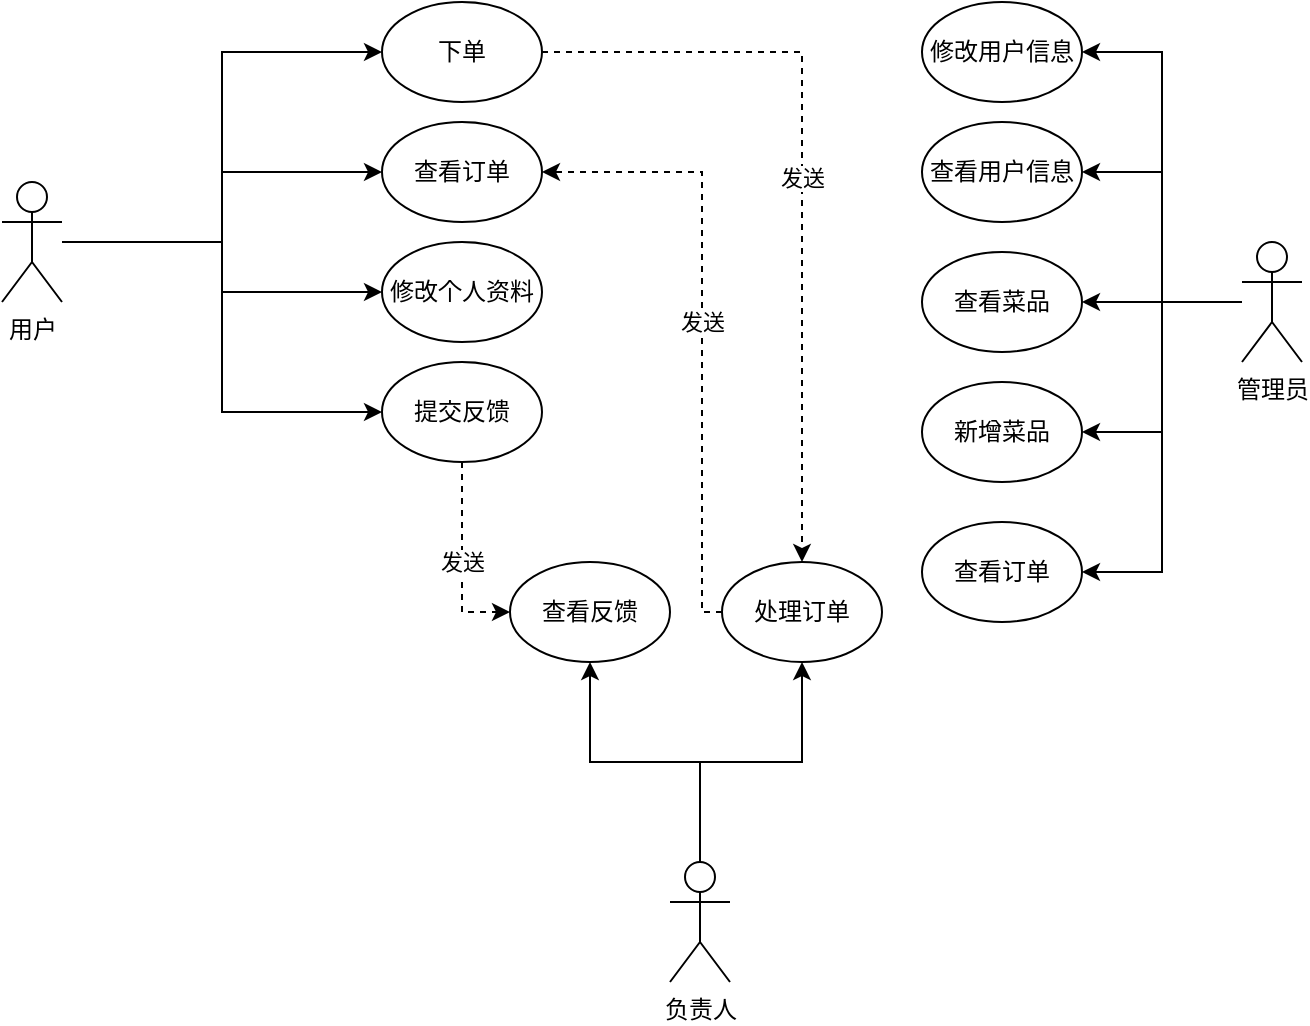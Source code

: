 <mxfile version="19.0.3" type="device"><diagram id="lEYHq-2HZvJCG2MAwYfX" name="第 1 页"><mxGraphModel dx="1102" dy="857" grid="1" gridSize="10" guides="1" tooltips="1" connect="1" arrows="1" fold="1" page="1" pageScale="1" pageWidth="827" pageHeight="1169" math="0" shadow="0"><root><mxCell id="0"/><mxCell id="1" parent="0"/><mxCell id="w3t5led9xNgpY7Vy6z9q-12" style="edgeStyle=orthogonalEdgeStyle;rounded=0;orthogonalLoop=1;jettySize=auto;html=1;entryX=0;entryY=0.5;entryDx=0;entryDy=0;" edge="1" parent="1" source="w3t5led9xNgpY7Vy6z9q-1" target="w3t5led9xNgpY7Vy6z9q-6"><mxGeometry relative="1" as="geometry"/></mxCell><mxCell id="w3t5led9xNgpY7Vy6z9q-14" style="edgeStyle=orthogonalEdgeStyle;rounded=0;orthogonalLoop=1;jettySize=auto;html=1;entryX=0;entryY=0.5;entryDx=0;entryDy=0;" edge="1" parent="1" source="w3t5led9xNgpY7Vy6z9q-1" target="w3t5led9xNgpY7Vy6z9q-8"><mxGeometry relative="1" as="geometry"/></mxCell><mxCell id="w3t5led9xNgpY7Vy6z9q-15" style="edgeStyle=orthogonalEdgeStyle;rounded=0;orthogonalLoop=1;jettySize=auto;html=1;entryX=0;entryY=0.5;entryDx=0;entryDy=0;" edge="1" parent="1" source="w3t5led9xNgpY7Vy6z9q-1" target="w3t5led9xNgpY7Vy6z9q-9"><mxGeometry relative="1" as="geometry"/></mxCell><mxCell id="w3t5led9xNgpY7Vy6z9q-36" style="edgeStyle=orthogonalEdgeStyle;rounded=0;orthogonalLoop=1;jettySize=auto;html=1;entryX=0;entryY=0.5;entryDx=0;entryDy=0;" edge="1" parent="1" source="w3t5led9xNgpY7Vy6z9q-1" target="w3t5led9xNgpY7Vy6z9q-7"><mxGeometry relative="1" as="geometry"/></mxCell><mxCell id="w3t5led9xNgpY7Vy6z9q-1" value="用户" style="shape=umlActor;verticalLabelPosition=bottom;verticalAlign=top;html=1;outlineConnect=0;" vertex="1" parent="1"><mxGeometry x="50" y="540" width="30" height="60" as="geometry"/></mxCell><mxCell id="w3t5led9xNgpY7Vy6z9q-19" style="edgeStyle=orthogonalEdgeStyle;rounded=0;orthogonalLoop=1;jettySize=auto;html=1;exitX=0.5;exitY=0.5;exitDx=0;exitDy=0;exitPerimeter=0;entryX=0.5;entryY=1;entryDx=0;entryDy=0;" edge="1" parent="1" source="w3t5led9xNgpY7Vy6z9q-2" target="w3t5led9xNgpY7Vy6z9q-18"><mxGeometry relative="1" as="geometry"/></mxCell><mxCell id="w3t5led9xNgpY7Vy6z9q-20" style="edgeStyle=orthogonalEdgeStyle;rounded=0;orthogonalLoop=1;jettySize=auto;html=1;entryX=0.5;entryY=1;entryDx=0;entryDy=0;" edge="1" parent="1" source="w3t5led9xNgpY7Vy6z9q-2" target="w3t5led9xNgpY7Vy6z9q-17"><mxGeometry relative="1" as="geometry"/></mxCell><mxCell id="w3t5led9xNgpY7Vy6z9q-2" value="负责人" style="shape=umlActor;verticalLabelPosition=bottom;verticalAlign=top;html=1;outlineConnect=0;" vertex="1" parent="1"><mxGeometry x="384" y="880" width="30" height="60" as="geometry"/></mxCell><mxCell id="w3t5led9xNgpY7Vy6z9q-31" style="edgeStyle=orthogonalEdgeStyle;rounded=0;orthogonalLoop=1;jettySize=auto;html=1;entryX=1;entryY=0.5;entryDx=0;entryDy=0;" edge="1" parent="1" source="w3t5led9xNgpY7Vy6z9q-3" target="w3t5led9xNgpY7Vy6z9q-27"><mxGeometry relative="1" as="geometry"/></mxCell><mxCell id="w3t5led9xNgpY7Vy6z9q-32" style="edgeStyle=orthogonalEdgeStyle;rounded=0;orthogonalLoop=1;jettySize=auto;html=1;entryX=1;entryY=0.5;entryDx=0;entryDy=0;" edge="1" parent="1" source="w3t5led9xNgpY7Vy6z9q-3" target="w3t5led9xNgpY7Vy6z9q-26"><mxGeometry relative="1" as="geometry"/></mxCell><mxCell id="w3t5led9xNgpY7Vy6z9q-33" style="edgeStyle=orthogonalEdgeStyle;rounded=0;orthogonalLoop=1;jettySize=auto;html=1;entryX=1;entryY=0.5;entryDx=0;entryDy=0;" edge="1" parent="1" source="w3t5led9xNgpY7Vy6z9q-3" target="w3t5led9xNgpY7Vy6z9q-28"><mxGeometry relative="1" as="geometry"/></mxCell><mxCell id="w3t5led9xNgpY7Vy6z9q-34" style="edgeStyle=orthogonalEdgeStyle;rounded=0;orthogonalLoop=1;jettySize=auto;html=1;entryX=1;entryY=0.5;entryDx=0;entryDy=0;" edge="1" parent="1" source="w3t5led9xNgpY7Vy6z9q-3" target="w3t5led9xNgpY7Vy6z9q-29"><mxGeometry relative="1" as="geometry"/></mxCell><mxCell id="w3t5led9xNgpY7Vy6z9q-35" style="edgeStyle=orthogonalEdgeStyle;rounded=0;orthogonalLoop=1;jettySize=auto;html=1;entryX=1;entryY=0.5;entryDx=0;entryDy=0;" edge="1" parent="1" source="w3t5led9xNgpY7Vy6z9q-3" target="w3t5led9xNgpY7Vy6z9q-30"><mxGeometry relative="1" as="geometry"/></mxCell><mxCell id="w3t5led9xNgpY7Vy6z9q-3" value="管理员" style="shape=umlActor;verticalLabelPosition=bottom;verticalAlign=top;html=1;outlineConnect=0;" vertex="1" parent="1"><mxGeometry x="670" y="570" width="30" height="60" as="geometry"/></mxCell><mxCell id="w3t5led9xNgpY7Vy6z9q-22" value="发送" style="edgeStyle=orthogonalEdgeStyle;rounded=0;orthogonalLoop=1;jettySize=auto;html=1;dashed=1;" edge="1" parent="1" source="w3t5led9xNgpY7Vy6z9q-6" target="w3t5led9xNgpY7Vy6z9q-17"><mxGeometry relative="1" as="geometry"/></mxCell><mxCell id="w3t5led9xNgpY7Vy6z9q-6" value="下单" style="ellipse;whiteSpace=wrap;html=1;" vertex="1" parent="1"><mxGeometry x="240" y="450" width="80" height="50" as="geometry"/></mxCell><mxCell id="w3t5led9xNgpY7Vy6z9q-7" value="查看订单" style="ellipse;whiteSpace=wrap;html=1;" vertex="1" parent="1"><mxGeometry x="240" y="510" width="80" height="50" as="geometry"/></mxCell><mxCell id="w3t5led9xNgpY7Vy6z9q-8" value="修改个人资料" style="ellipse;whiteSpace=wrap;html=1;" vertex="1" parent="1"><mxGeometry x="240" y="570" width="80" height="50" as="geometry"/></mxCell><mxCell id="w3t5led9xNgpY7Vy6z9q-21" value="发送" style="edgeStyle=orthogonalEdgeStyle;rounded=0;orthogonalLoop=1;jettySize=auto;html=1;entryX=0;entryY=0.5;entryDx=0;entryDy=0;dashed=1;" edge="1" parent="1" source="w3t5led9xNgpY7Vy6z9q-9" target="w3t5led9xNgpY7Vy6z9q-18"><mxGeometry relative="1" as="geometry"/></mxCell><mxCell id="w3t5led9xNgpY7Vy6z9q-9" value="提交反馈" style="ellipse;whiteSpace=wrap;html=1;" vertex="1" parent="1"><mxGeometry x="240" y="630" width="80" height="50" as="geometry"/></mxCell><mxCell id="w3t5led9xNgpY7Vy6z9q-23" value="发送" style="edgeStyle=orthogonalEdgeStyle;rounded=0;orthogonalLoop=1;jettySize=auto;html=1;entryX=1;entryY=0.5;entryDx=0;entryDy=0;dashed=1;" edge="1" parent="1" source="w3t5led9xNgpY7Vy6z9q-17" target="w3t5led9xNgpY7Vy6z9q-7"><mxGeometry relative="1" as="geometry"><Array as="points"><mxPoint x="400" y="755"/><mxPoint x="400" y="535"/></Array></mxGeometry></mxCell><mxCell id="w3t5led9xNgpY7Vy6z9q-17" value="处理订单" style="ellipse;whiteSpace=wrap;html=1;" vertex="1" parent="1"><mxGeometry x="410" y="730" width="80" height="50" as="geometry"/></mxCell><mxCell id="w3t5led9xNgpY7Vy6z9q-18" value="查看反馈" style="ellipse;whiteSpace=wrap;html=1;" vertex="1" parent="1"><mxGeometry x="304" y="730" width="80" height="50" as="geometry"/></mxCell><mxCell id="w3t5led9xNgpY7Vy6z9q-26" value="查看用户信息" style="ellipse;whiteSpace=wrap;html=1;" vertex="1" parent="1"><mxGeometry x="510" y="510" width="80" height="50" as="geometry"/></mxCell><mxCell id="w3t5led9xNgpY7Vy6z9q-27" value="修改用户信息" style="ellipse;whiteSpace=wrap;html=1;" vertex="1" parent="1"><mxGeometry x="510" y="450" width="80" height="50" as="geometry"/></mxCell><mxCell id="w3t5led9xNgpY7Vy6z9q-28" value="查看菜品" style="ellipse;whiteSpace=wrap;html=1;" vertex="1" parent="1"><mxGeometry x="510" y="575" width="80" height="50" as="geometry"/></mxCell><mxCell id="w3t5led9xNgpY7Vy6z9q-29" value="新增菜品" style="ellipse;whiteSpace=wrap;html=1;" vertex="1" parent="1"><mxGeometry x="510" y="640" width="80" height="50" as="geometry"/></mxCell><mxCell id="w3t5led9xNgpY7Vy6z9q-30" value="查看订单" style="ellipse;whiteSpace=wrap;html=1;" vertex="1" parent="1"><mxGeometry x="510" y="710" width="80" height="50" as="geometry"/></mxCell></root></mxGraphModel></diagram></mxfile>